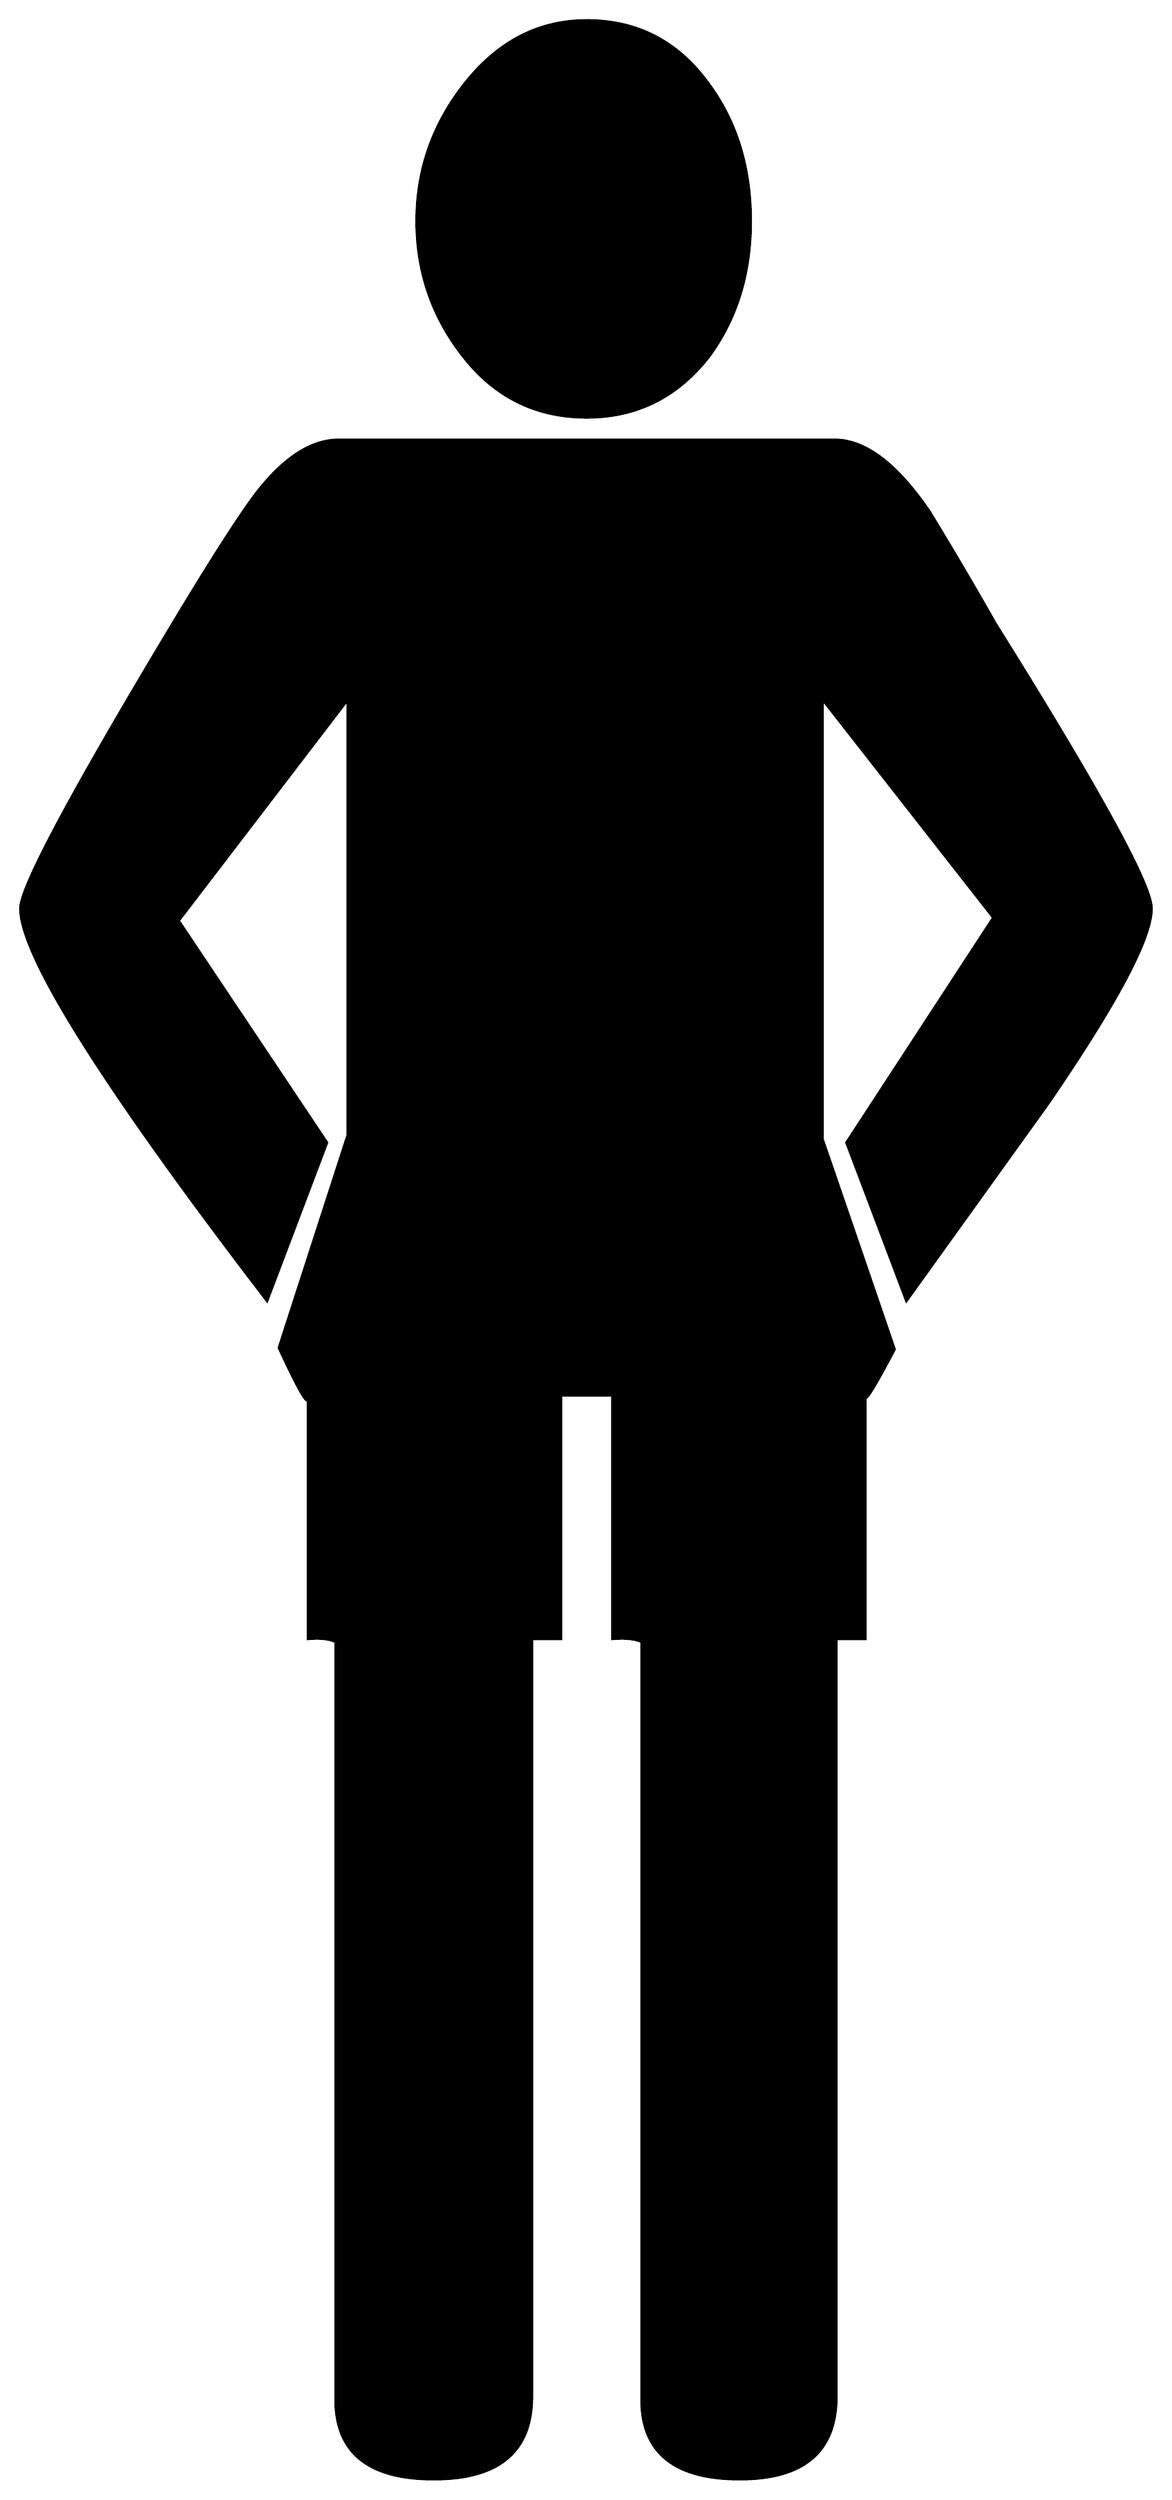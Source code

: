 


\begin{tikzpicture}[y=0.80pt, x=0.80pt, yscale=-1.0, xscale=1.0, inner sep=0pt, outer sep=0pt]
\begin{scope}[shift={(100.0,1706.0)},nonzero rule]
  \path[draw=.,fill=.,line width=1.600pt] (617.0,-1254.0) ..
    controls (617.0,-1220.0) and (608.0,-1190.667) ..
    (590.0,-1166.0) .. controls (569.333,-1139.333) and
    (542.667,-1126.0) .. (510.0,-1126.0) .. controls
    (477.333,-1126.0) and (450.667,-1139.0) .. (430.0,-1165.0) ..
    controls (409.333,-1191.0) and (399.0,-1220.667) ..
    (399.0,-1254.0) .. controls (399.0,-1286.667) and
    (409.0,-1316.0) .. (429.0,-1342.0) .. controls
    (451.0,-1370.667) and (478.0,-1385.0) .. (510.0,-1385.0) ..
    controls (543.333,-1385.0) and (570.0,-1371.0) ..
    (590.0,-1343.0) .. controls (608.0,-1318.333) and
    (617.0,-1288.667) .. (617.0,-1254.0) -- cycle(879.0,-805.0) ..
    controls (879.0,-785.667) and (856.333,-743.0) .. (811.0,-677.0)
    .. controls (780.333,-634.333) and (749.667,-591.667) ..
    (719.0,-549.0) -- (680.0,-652.0) -- (776.0,-799.0) --
    (664.0,-942.0) -- (664.0,-654.0) .. controls (678.0,-613.333)
    and (693.667,-567.667) .. (711.0,-517.0) .. controls
    (698.333,-493.0) and (692.0,-482.667) .. (692.0,-486.0) --
    (692.0,-328.0) -- (673.0,-328.0) -- (673.0,167.0) ..
    controls (673.0,203.0) and (652.0,221.0) .. (610.0,221.0) ..
    controls (567.333,221.0) and (546.0,203.667) .. (546.0,169.0) --
    (546.0,-326.0) .. controls (542.0,-328.0) and (535.667,-328.667)
    .. (527.0,-328.0) -- (527.0,-487.0) -- (493.0,-487.0) --
    (493.0,-328.0) -- (474.0,-328.0) -- (474.0,167.0) ..
    controls (474.0,203.0) and (452.667,221.0) .. (410.0,221.0) ..
    controls (367.333,221.0) and (346.0,203.667) .. (346.0,169.0) --
    (346.0,-326.0) .. controls (342.0,-328.0) and (336.0,-328.667)
    .. (328.0,-328.0) -- (328.0,-485.0) .. controls
    (328.0,-479.667) and (321.667,-490.667) .. (309.0,-518.0) --
    (354.0,-657.0) -- (354.0,-942.0) -- (243.0,-797.0) --
    (340.0,-652.0) -- (301.0,-549.0) .. controls (193.667,-689.0)
    and (140.0,-774.333) .. (140.0,-805.0) .. controls
    (140.0,-816.333) and (162.667,-860.667) .. (208.0,-938.0) ..
    controls (250.667,-1010.667) and (279.333,-1056.667) ..
    (294.0,-1076.0) .. controls (312.0,-1099.333) and
    (330.0,-1111.0) .. (348.0,-1111.0) -- (672.0,-1111.0) ..
    controls (692.0,-1111.0) and (712.667,-1095.333) ..
    (734.0,-1064.0) .. controls (748.667,-1040.0) and
    (763.0,-1015.667) .. (777.0,-991.0) .. controls (845.0,-882.333)
    and (879.0,-820.333) .. (879.0,-805.0) -- cycle;
\end{scope}

\end{tikzpicture}

